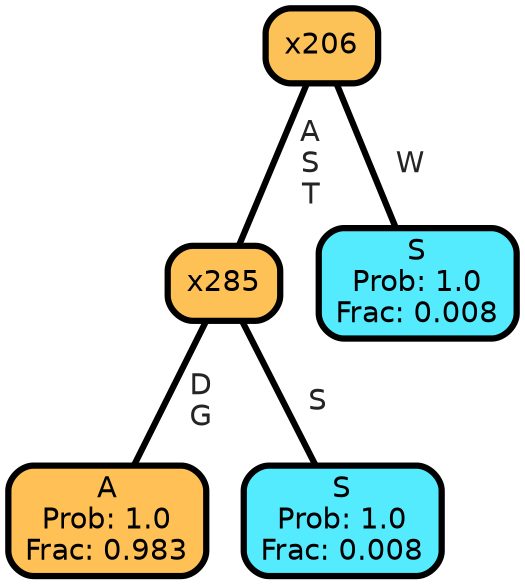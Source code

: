graph Tree {
node [shape=box, style="filled, rounded",color="black",penwidth="3",fontcolor="black",                 fontname=helvetica] ;
graph [ranksep="0 equally", splines=straight,                 bgcolor=transparent, dpi=200] ;
edge [fontname=helvetica, fontweight=bold,fontcolor=grey14,color=black] ;
0 [label="A
Prob: 1.0
Frac: 0.983", fillcolor="#ffc155"] ;
1 [label="x285", fillcolor="#fdc156"] ;
2 [label="S
Prob: 1.0
Frac: 0.008", fillcolor="#55ebff"] ;
3 [label="x206", fillcolor="#fcc157"] ;
4 [label="S
Prob: 1.0
Frac: 0.008", fillcolor="#55ebff"] ;
1 -- 0 [label=" D\n G",penwidth=3] ;
1 -- 2 [label=" S",penwidth=3] ;
3 -- 1 [label=" A\n S\n T",penwidth=3] ;
3 -- 4 [label=" W",penwidth=3] ;
{rank = same;}}